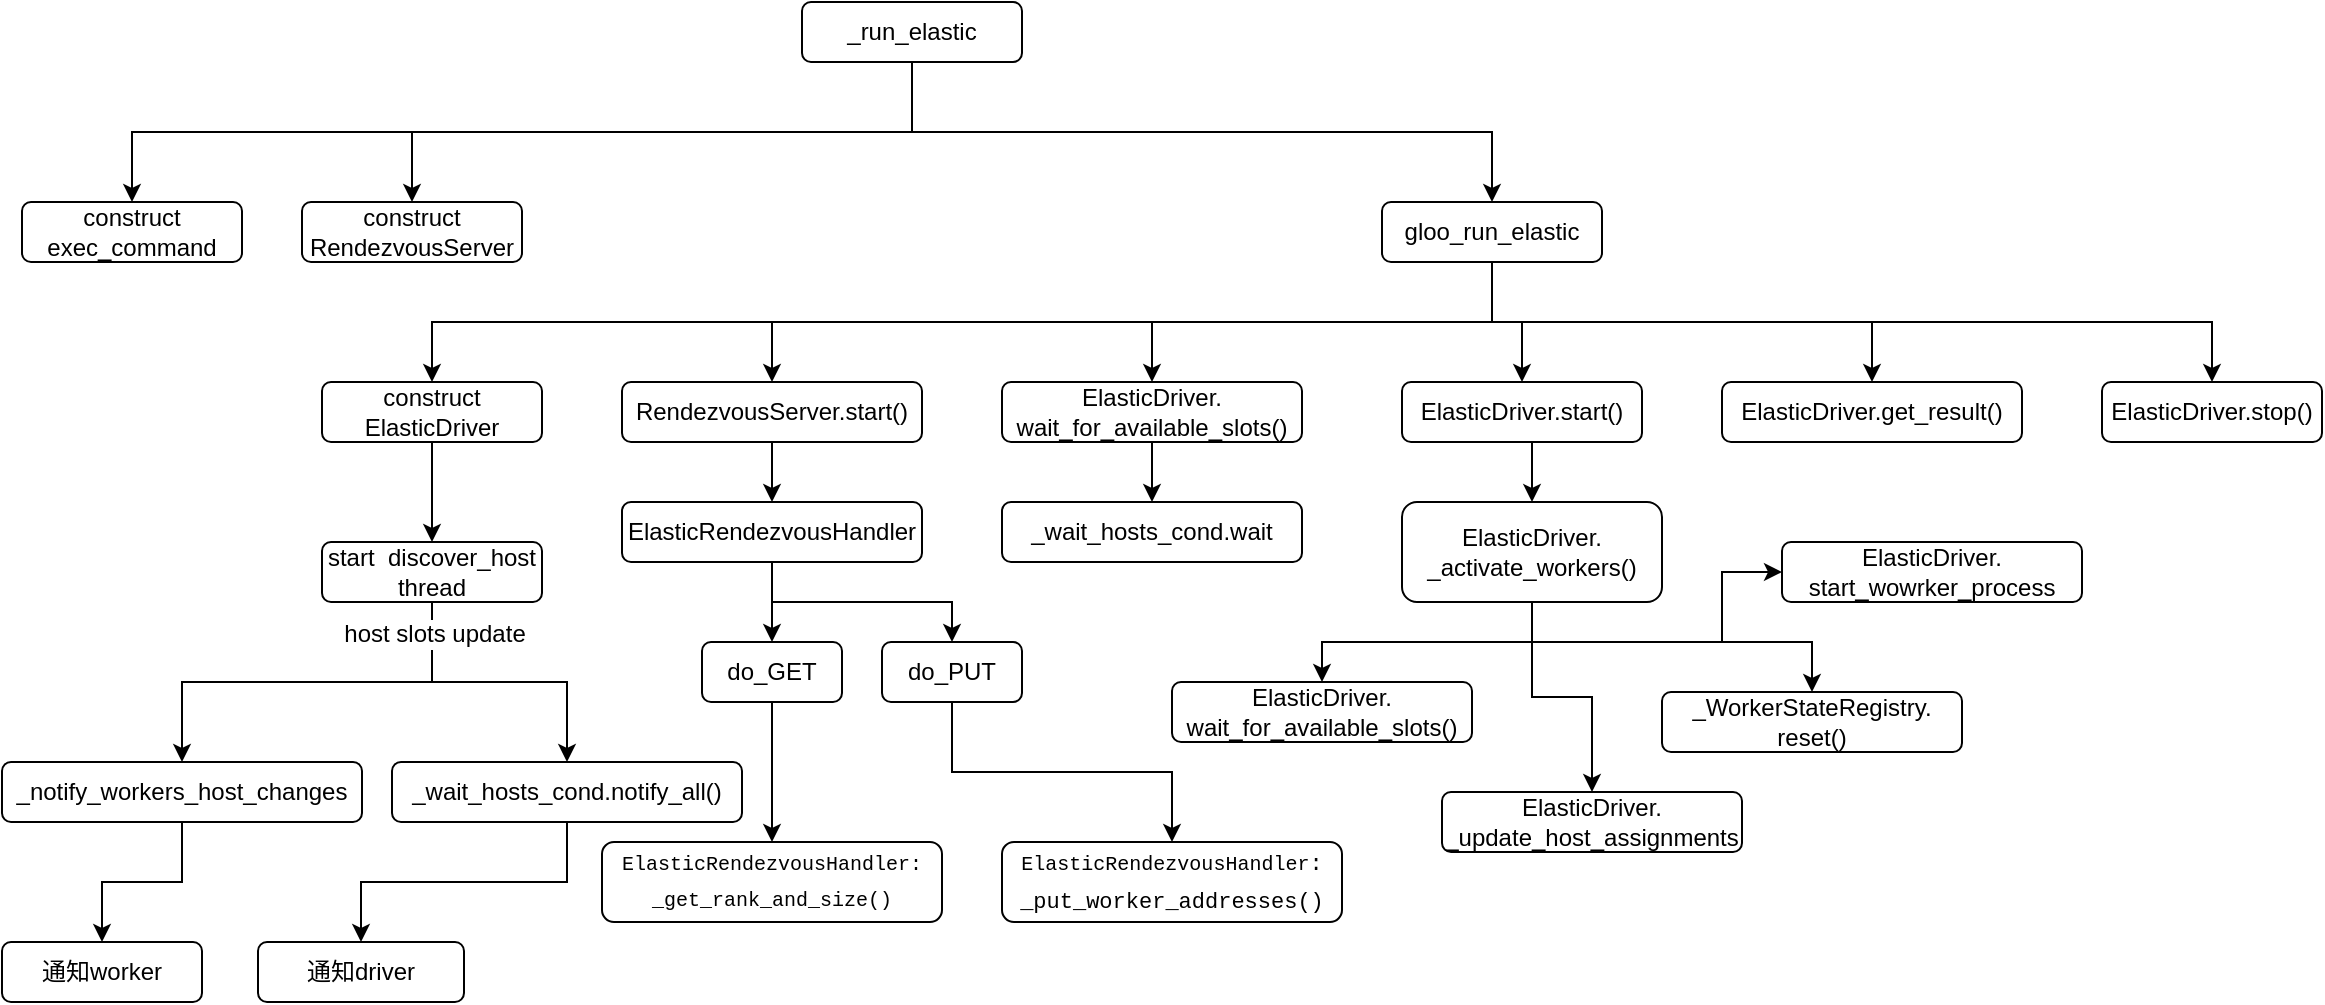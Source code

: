 <mxfile version="12.2.4" pages="1"><diagram id="Dzacuuv896uzriYULJQj" name="Page-1"><mxGraphModel dx="1509" dy="661" grid="1" gridSize="10" guides="1" tooltips="1" connect="1" arrows="1" fold="1" page="1" pageScale="1" pageWidth="1654" pageHeight="2336" math="0" shadow="0"><root><mxCell id="0"/><mxCell id="1" parent="0"/><mxCell id="21" style="edgeStyle=orthogonalEdgeStyle;rounded=0;orthogonalLoop=1;jettySize=auto;html=1;exitX=0.5;exitY=1;exitDx=0;exitDy=0;entryX=0.5;entryY=0;entryDx=0;entryDy=0;" parent="1" source="2" target="3" edge="1"><mxGeometry relative="1" as="geometry"/></mxCell><mxCell id="22" style="edgeStyle=orthogonalEdgeStyle;rounded=0;orthogonalLoop=1;jettySize=auto;html=1;exitX=0.5;exitY=1;exitDx=0;exitDy=0;" parent="1" source="2" target="4" edge="1"><mxGeometry relative="1" as="geometry"/></mxCell><mxCell id="23" style="edgeStyle=orthogonalEdgeStyle;rounded=0;orthogonalLoop=1;jettySize=auto;html=1;exitX=0.5;exitY=1;exitDx=0;exitDy=0;entryX=0.5;entryY=0;entryDx=0;entryDy=0;" parent="1" source="2" target="5" edge="1"><mxGeometry relative="1" as="geometry"/></mxCell><mxCell id="2" value="_run_elastic" style="rounded=1;whiteSpace=wrap;html=1;" parent="1" vertex="1"><mxGeometry x="420" y="20" width="110" height="30" as="geometry"/></mxCell><mxCell id="3" value="construct exec_command" style="rounded=1;whiteSpace=wrap;html=1;" parent="1" vertex="1"><mxGeometry x="30" y="120" width="110" height="30" as="geometry"/></mxCell><mxCell id="4" value="construct RendezvousServer" style="rounded=1;whiteSpace=wrap;html=1;" parent="1" vertex="1"><mxGeometry x="170" y="120" width="110" height="30" as="geometry"/></mxCell><mxCell id="24" style="edgeStyle=orthogonalEdgeStyle;rounded=0;orthogonalLoop=1;jettySize=auto;html=1;exitX=0.5;exitY=1;exitDx=0;exitDy=0;" parent="1" source="5" target="6" edge="1"><mxGeometry relative="1" as="geometry"/></mxCell><mxCell id="25" style="edgeStyle=orthogonalEdgeStyle;rounded=0;orthogonalLoop=1;jettySize=auto;html=1;exitX=0.5;exitY=1;exitDx=0;exitDy=0;" parent="1" source="5" target="9" edge="1"><mxGeometry relative="1" as="geometry"/></mxCell><mxCell id="27" style="edgeStyle=orthogonalEdgeStyle;rounded=0;orthogonalLoop=1;jettySize=auto;html=1;exitX=0.5;exitY=1;exitDx=0;exitDy=0;entryX=0.5;entryY=0;entryDx=0;entryDy=0;" parent="1" source="5" target="11" edge="1"><mxGeometry relative="1" as="geometry"/></mxCell><mxCell id="28" style="edgeStyle=orthogonalEdgeStyle;rounded=0;orthogonalLoop=1;jettySize=auto;html=1;exitX=0.5;exitY=1;exitDx=0;exitDy=0;entryX=0.5;entryY=0;entryDx=0;entryDy=0;" parent="1" source="5" target="12" edge="1"><mxGeometry relative="1" as="geometry"/></mxCell><mxCell id="29" style="edgeStyle=orthogonalEdgeStyle;rounded=0;orthogonalLoop=1;jettySize=auto;html=1;exitX=0.5;exitY=1;exitDx=0;exitDy=0;" parent="1" source="5" target="13" edge="1"><mxGeometry relative="1" as="geometry"/></mxCell><mxCell id="30" style="edgeStyle=orthogonalEdgeStyle;rounded=0;orthogonalLoop=1;jettySize=auto;html=1;exitX=0.5;exitY=1;exitDx=0;exitDy=0;entryX=0.5;entryY=0;entryDx=0;entryDy=0;" parent="1" source="5" target="14" edge="1"><mxGeometry relative="1" as="geometry"/></mxCell><mxCell id="5" value="gloo_run_elastic" style="rounded=1;whiteSpace=wrap;html=1;" parent="1" vertex="1"><mxGeometry x="710" y="120" width="110" height="30" as="geometry"/></mxCell><mxCell id="26" style="edgeStyle=orthogonalEdgeStyle;rounded=0;orthogonalLoop=1;jettySize=auto;html=1;exitX=0.5;exitY=1;exitDx=0;exitDy=0;entryX=0.5;entryY=0;entryDx=0;entryDy=0;" parent="1" source="6" target="15" edge="1"><mxGeometry relative="1" as="geometry"/></mxCell><mxCell id="6" value="construct ElasticDriver" style="rounded=1;whiteSpace=wrap;html=1;" parent="1" vertex="1"><mxGeometry x="180" y="210" width="110" height="30" as="geometry"/></mxCell><mxCell id="37" style="edgeStyle=orthogonalEdgeStyle;rounded=0;orthogonalLoop=1;jettySize=auto;html=1;exitX=0.5;exitY=1;exitDx=0;exitDy=0;" parent="1" source="9" target="34" edge="1"><mxGeometry relative="1" as="geometry"/></mxCell><mxCell id="9" value="RendezvousServer.start()" style="rounded=1;whiteSpace=wrap;html=1;" parent="1" vertex="1"><mxGeometry x="330" y="210" width="150" height="30" as="geometry"/></mxCell><mxCell id="43" value="" style="edgeStyle=orthogonalEdgeStyle;rounded=0;orthogonalLoop=1;jettySize=auto;html=1;" parent="1" source="11" target="42" edge="1"><mxGeometry relative="1" as="geometry"/></mxCell><mxCell id="11" value="ElasticDriver.&lt;br&gt;wait_for_available_slots()" style="rounded=1;whiteSpace=wrap;html=1;" parent="1" vertex="1"><mxGeometry x="520" y="210" width="150" height="30" as="geometry"/></mxCell><mxCell id="42" value="_wait_hosts_cond.wait" style="rounded=1;whiteSpace=wrap;html=1;" parent="1" vertex="1"><mxGeometry x="520" y="270" width="150" height="30" as="geometry"/></mxCell><mxCell id="54" style="edgeStyle=orthogonalEdgeStyle;rounded=0;orthogonalLoop=1;jettySize=auto;html=1;exitX=0.5;exitY=1;exitDx=0;exitDy=0;entryX=0.5;entryY=0;entryDx=0;entryDy=0;" parent="1" source="12" target="44" edge="1"><mxGeometry relative="1" as="geometry"/></mxCell><mxCell id="12" value="ElasticDriver.start()&lt;span style=&quot;color: rgba(0 , 0 , 0 , 0) ; font-family: monospace ; font-size: 0px ; white-space: nowrap&quot;&gt;%3CmxGraphModel%3E%3Croot%3E%3CmxCell%20id%3D%220%22%2F%3E%3CmxCell%20id%3D%221%22%20parent%3D%220%22%2F%3E%3CmxCell%20id%3D%222%22%20value%3D%22RendezvousServer.%26lt%3Bbr%26gt%3Bwait_for_available_slots()%22%20style%3D%22rounded%3D1%3BwhiteSpace%3Dwrap%3Bhtml%3D1%3B%22%20vertex%3D%221%22%20parent%3D%221%22%3E%3CmxGeometry%20x%3D%22710%22%20y%3D%22190%22%20width%3D%22150%22%20height%3D%2230%22%20as%3D%22geometry%22%2F%3E%3C%2FmxCell%3E%3C%2Froot%3E%3C%2FmxGraphModel%3E&lt;/span&gt;" style="rounded=1;whiteSpace=wrap;html=1;" parent="1" vertex="1"><mxGeometry x="720" y="210" width="120" height="30" as="geometry"/></mxCell><mxCell id="13" value="ElasticDriver.get_result()&lt;span style=&quot;color: rgba(0 , 0 , 0 , 0) ; font-family: monospace ; font-size: 0px ; white-space: nowrap&quot;&gt;%3CmxGraphModel%3E%3Croot%3E%3CmxCell%20id%3D%220%22%2F%3E%3CmxCell%20id%3D%221%22%20parent%3D%220%22%2F%3E%3CmxCell%20id%3D%222%22%20value%3D%22RendezvousServer.%26lt%3Bbr%26gt%3Bwait_for_available_slots()%22%20style%3D%22rounded%3D1%3BwhiteSpace%3Dwrap%3Bhtml%3D1%3B%22%20vertex%3D%221%22%20parent%3D%221%22%3E%3CmxGeometry%20x%3D%22710%22%20y%3D%22190%22%20width%3D%22150%22%20height%3D%2230%22%20as%3D%22geometry%22%2F%3E%3C%2FmxCell%3E%3C%2Froot%3E%3C%2FmxGraphModel%3E&lt;/span&gt;" style="rounded=1;whiteSpace=wrap;html=1;" parent="1" vertex="1"><mxGeometry x="880" y="210" width="150" height="30" as="geometry"/></mxCell><mxCell id="14" value="ElasticDriver.stop()&lt;span style=&quot;color: rgba(0 , 0 , 0 , 0) ; font-family: monospace ; font-size: 0px ; white-space: nowrap&quot;&gt;%3CmxGraphModel%3E%3Croot%3E%3CmxCell%20id%3D%220%22%2F%3E%3CmxCell%20id%3D%221%22%20parent%3D%220%22%2F%3E%3CmxCell%20id%3D%222%22%20value%3D%22RendezvousServer.%26lt%3Bbr%26gt%3Bwait_for_available_slots()%22%20style%3D%22rounded%3D1%3BwhiteSpace%3Dwrap%3Bhtml%3D1%3B%22%20vertex%3D%221%22%20parent%3D%221%22%3E%3CmxGeometry%20x%3D%22710%22%20y%3D%22190%22%20width%3D%22150%22%20height%3D%2230%22%20as%3D%22geometry%22%2F%3E%3C%2FmxCell%3E%3C%2Froot%3E%3C%2FmxGraphModel%3E&lt;/span&gt;" style="rounded=1;whiteSpace=wrap;html=1;" parent="1" vertex="1"><mxGeometry x="1070" y="210" width="110" height="30" as="geometry"/></mxCell><mxCell id="18" style="edgeStyle=orthogonalEdgeStyle;rounded=0;orthogonalLoop=1;jettySize=auto;html=1;exitX=0.5;exitY=1;exitDx=0;exitDy=0;entryX=0.5;entryY=0;entryDx=0;entryDy=0;" parent="1" source="15" target="16" edge="1"><mxGeometry relative="1" as="geometry"/></mxCell><mxCell id="19" style="edgeStyle=orthogonalEdgeStyle;rounded=0;orthogonalLoop=1;jettySize=auto;html=1;exitX=0.5;exitY=1;exitDx=0;exitDy=0;" parent="1" source="15" target="17" edge="1"><mxGeometry relative="1" as="geometry"/></mxCell><mxCell id="20" value="host slots update" style="text;html=1;resizable=0;points=[];align=center;verticalAlign=middle;labelBackgroundColor=#ffffff;" parent="19" vertex="1" connectable="0"><mxGeometry x="-0.784" y="1" relative="1" as="geometry"><mxPoint as="offset"/></mxGeometry></mxCell><mxCell id="15" value="start&amp;nbsp; discover_host&lt;br&gt;thread" style="rounded=1;whiteSpace=wrap;html=1;" parent="1" vertex="1"><mxGeometry x="180" y="290" width="110" height="30" as="geometry"/></mxCell><mxCell id="57" value="" style="edgeStyle=orthogonalEdgeStyle;rounded=0;orthogonalLoop=1;jettySize=auto;html=1;" parent="1" source="16" target="56" edge="1"><mxGeometry relative="1" as="geometry"/></mxCell><mxCell id="16" value="_notify_workers_host_changes" style="rounded=1;whiteSpace=wrap;html=1;" parent="1" vertex="1"><mxGeometry x="20" y="400" width="180" height="30" as="geometry"/></mxCell><mxCell id="56" value="通知worker" style="rounded=1;whiteSpace=wrap;html=1;" parent="1" vertex="1"><mxGeometry x="20" y="490" width="100" height="30" as="geometry"/></mxCell><mxCell id="59" value="" style="edgeStyle=orthogonalEdgeStyle;rounded=0;orthogonalLoop=1;jettySize=auto;html=1;" parent="1" source="17" target="58" edge="1"><mxGeometry relative="1" as="geometry"/></mxCell><mxCell id="17" value="_wait_hosts_cond.notify_all()" style="rounded=1;whiteSpace=wrap;html=1;" parent="1" vertex="1"><mxGeometry x="215" y="400" width="175" height="30" as="geometry"/></mxCell><mxCell id="58" value="通知driver" style="rounded=1;whiteSpace=wrap;html=1;" parent="1" vertex="1"><mxGeometry x="148" y="490" width="103" height="30" as="geometry"/></mxCell><mxCell id="40" style="edgeStyle=orthogonalEdgeStyle;rounded=0;orthogonalLoop=1;jettySize=auto;html=1;exitX=0.5;exitY=1;exitDx=0;exitDy=0;entryX=0.5;entryY=0;entryDx=0;entryDy=0;" parent="1" source="31" target="38" edge="1"><mxGeometry relative="1" as="geometry"/></mxCell><mxCell id="31" value="do_GET" style="rounded=1;whiteSpace=wrap;html=1;" parent="1" vertex="1"><mxGeometry x="370" y="340" width="70" height="30" as="geometry"/></mxCell><mxCell id="41" style="edgeStyle=orthogonalEdgeStyle;rounded=0;orthogonalLoop=1;jettySize=auto;html=1;exitX=0.5;exitY=1;exitDx=0;exitDy=0;" parent="1" source="32" target="39" edge="1"><mxGeometry relative="1" as="geometry"/></mxCell><mxCell id="32" value="do_PUT" style="rounded=1;whiteSpace=wrap;html=1;" parent="1" vertex="1"><mxGeometry x="460" y="340" width="70" height="30" as="geometry"/></mxCell><mxCell id="35" style="edgeStyle=orthogonalEdgeStyle;rounded=0;orthogonalLoop=1;jettySize=auto;html=1;exitX=0.5;exitY=1;exitDx=0;exitDy=0;entryX=0.5;entryY=0;entryDx=0;entryDy=0;" parent="1" source="34" target="31" edge="1"><mxGeometry relative="1" as="geometry"/></mxCell><mxCell id="36" style="edgeStyle=orthogonalEdgeStyle;rounded=0;orthogonalLoop=1;jettySize=auto;html=1;exitX=0.5;exitY=1;exitDx=0;exitDy=0;entryX=0.5;entryY=0;entryDx=0;entryDy=0;" parent="1" source="34" target="32" edge="1"><mxGeometry relative="1" as="geometry"/></mxCell><mxCell id="34" value="ElasticRendezvousHandler" style="rounded=1;whiteSpace=wrap;html=1;" parent="1" vertex="1"><mxGeometry x="330" y="270" width="150" height="30" as="geometry"/></mxCell><mxCell id="38" value="&lt;div style=&quot;background-color: rgb(255 , 255 , 255) ; font-family: &amp;#34;menlo&amp;#34; , &amp;#34;monaco&amp;#34; , &amp;#34;courier new&amp;#34; , monospace ; line-height: 18px ; white-space: pre ; font-size: 10px&quot;&gt;&lt;span style=&quot;font-family: &amp;#34;menlo&amp;#34; , &amp;#34;monaco&amp;#34; , &amp;#34;courier new&amp;#34; , monospace&quot;&gt;&lt;font style=&quot;font-size: 10px&quot;&gt;ElasticRendezvousHandler:&lt;/font&gt;&lt;/span&gt;&lt;/div&gt;&lt;div style=&quot;background-color: rgb(255 , 255 , 255) ; font-family: &amp;#34;menlo&amp;#34; , &amp;#34;monaco&amp;#34; , &amp;#34;courier new&amp;#34; , monospace ; line-height: 18px ; white-space: pre ; font-size: 10px&quot;&gt;&lt;font style=&quot;font-size: 10px&quot;&gt;_get_rank_and_size()&lt;/font&gt;&lt;/div&gt;" style="rounded=1;whiteSpace=wrap;html=1;" parent="1" vertex="1"><mxGeometry x="320" y="440" width="170" height="40" as="geometry"/></mxCell><mxCell id="39" value="&lt;div style=&quot;background-color: rgb(255 , 255 , 255) ; font-family: &amp;#34;menlo&amp;#34; , &amp;#34;monaco&amp;#34; , &amp;#34;courier new&amp;#34; , monospace ; line-height: 18px ; white-space: pre&quot;&gt;&lt;span style=&quot;font-family: &amp;#34;menlo&amp;#34; , &amp;#34;monaco&amp;#34; , &amp;#34;courier new&amp;#34; , monospace&quot;&gt;&lt;font size=&quot;1&quot;&gt;ElasticRendezvousHandler&lt;/font&gt;&lt;font style=&quot;font-size: 11px&quot;&gt;:&lt;/font&gt;&lt;/span&gt;&lt;/div&gt;&lt;div style=&quot;background-color: rgb(255 , 255 , 255) ; font-family: &amp;#34;menlo&amp;#34; , &amp;#34;monaco&amp;#34; , &amp;#34;courier new&amp;#34; , monospace ; line-height: 18px ; white-space: pre ; font-size: 11px&quot;&gt;&lt;span style=&quot;font-family: &amp;#34;menlo&amp;#34; , &amp;#34;monaco&amp;#34; , &amp;#34;courier new&amp;#34; , monospace&quot;&gt;_put_worker_addresses&lt;/span&gt;()&lt;/div&gt;" style="rounded=1;whiteSpace=wrap;html=1;" parent="1" vertex="1"><mxGeometry x="520" y="440" width="170" height="40" as="geometry"/></mxCell><mxCell id="50" style="edgeStyle=orthogonalEdgeStyle;rounded=0;orthogonalLoop=1;jettySize=auto;html=1;exitX=0.5;exitY=1;exitDx=0;exitDy=0;entryX=0.5;entryY=0;entryDx=0;entryDy=0;" parent="1" source="44" target="46" edge="1"><mxGeometry relative="1" as="geometry"/></mxCell><mxCell id="51" style="edgeStyle=orthogonalEdgeStyle;rounded=0;orthogonalLoop=1;jettySize=auto;html=1;exitX=0.5;exitY=1;exitDx=0;exitDy=0;entryX=0.5;entryY=0;entryDx=0;entryDy=0;" parent="1" source="44" target="47" edge="1"><mxGeometry relative="1" as="geometry"/></mxCell><mxCell id="52" style="edgeStyle=orthogonalEdgeStyle;rounded=0;orthogonalLoop=1;jettySize=auto;html=1;exitX=0.5;exitY=1;exitDx=0;exitDy=0;" parent="1" source="44" target="48" edge="1"><mxGeometry relative="1" as="geometry"><Array as="points"><mxPoint x="785" y="340"/><mxPoint x="925" y="340"/></Array></mxGeometry></mxCell><mxCell id="55" style="edgeStyle=orthogonalEdgeStyle;rounded=0;orthogonalLoop=1;jettySize=auto;html=1;exitX=0.5;exitY=1;exitDx=0;exitDy=0;entryX=0;entryY=0.5;entryDx=0;entryDy=0;" parent="1" source="44" target="49" edge="1"><mxGeometry relative="1" as="geometry"/></mxCell><mxCell id="44" value="ElasticDriver.&lt;br&gt;_activate_workers()&lt;span style=&quot;color: rgba(0 , 0 , 0 , 0) ; font-family: monospace ; font-size: 0px ; white-space: nowrap&quot;&gt;%3CmxGraphModel%3E%3Croot%3E%3CmxCell%20id%3D%220%22%2F%3E%3CmxCell%20id%3D%221%22%20parent%3D%220%22%2F%3E%3CmxCell%20id%3D%222%22%20value%3D%22RendezvousServer.%26lt%3Bbr%26gt%3Bwait_for_available_slots()%22%20style%3D%22rounded%3D1%3BwhiteSpace%3Dwrap%3Bhtml%3D1%3B%22%20vertex%3D%221%22%20parent%3D%221%22%3E%3CmxGeometry%20x%3D%22710%22%20y%3D%22190%22%20width%3D%22150%22%20height%3D%2230%22%20as%3D%22geometry%22%2F%3E%3C%2FmxCell%3E%3C%2Froot%3E%3C%2FmxGraphModel%3E&lt;/span&gt;" style="rounded=1;whiteSpace=wrap;html=1;" parent="1" vertex="1"><mxGeometry x="720" y="270" width="130" height="50" as="geometry"/></mxCell><mxCell id="46" value="ElasticDriver.&lt;br&gt;wait_for_available_slots()" style="rounded=1;whiteSpace=wrap;html=1;" parent="1" vertex="1"><mxGeometry x="605" y="360" width="150" height="30" as="geometry"/></mxCell><mxCell id="47" value="ElasticDriver.&lt;br&gt;_update_host_assignments" style="rounded=1;whiteSpace=wrap;html=1;" parent="1" vertex="1"><mxGeometry x="740" y="415" width="150" height="30" as="geometry"/></mxCell><mxCell id="48" value="_WorkerStateRegistry.&lt;br&gt;reset()" style="rounded=1;whiteSpace=wrap;html=1;" parent="1" vertex="1"><mxGeometry x="850" y="365" width="150" height="30" as="geometry"/></mxCell><mxCell id="49" value="ElasticDriver.&lt;br&gt;start_wowrker_process&lt;br&gt;" style="rounded=1;whiteSpace=wrap;html=1;" parent="1" vertex="1"><mxGeometry x="910" y="290" width="150" height="30" as="geometry"/></mxCell></root></mxGraphModel></diagram></mxfile>
